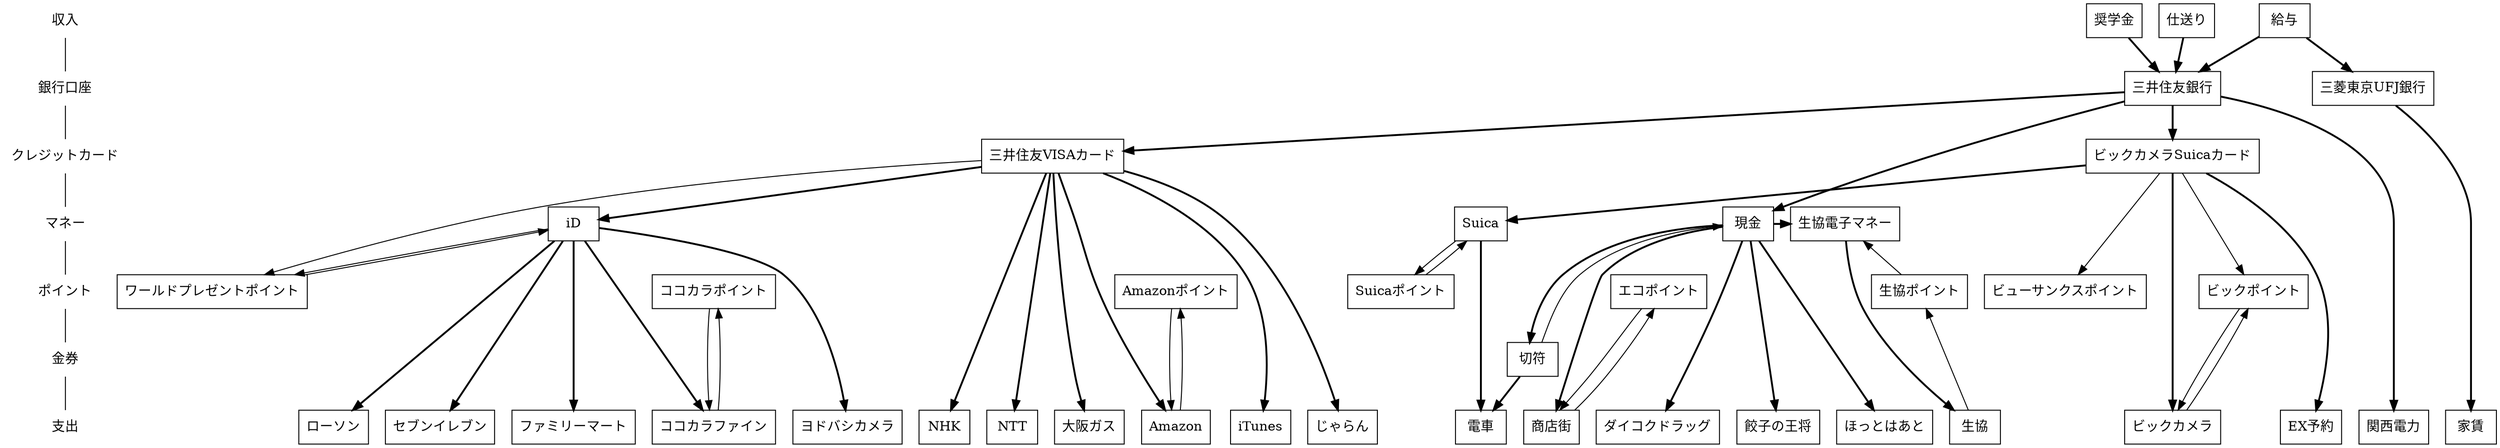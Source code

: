 // dot -Tsvg flow.dot -o flow.svg
digraph "MoneyFlow"
{
	node [ shape = box ];

	"収入", "銀行口座", "クレジットカード", "マネー", "ポイント", "金券", "支出" [shape = none];
	"収入" -> "銀行口座" -> "クレジットカード" -> "マネー" -> "ポイント" -> "金券" -> "支出" [arrowhead = none];
	{
		rank = same; "収入";
		給与;
		奨学金;
		仕送り;
	}

	{
		rank = same; "銀行口座";
		三井住友銀行;
		三菱東京UFJ銀行;
	}

	{
		rank = same; "クレジットカード";
		三井住友VISAカード;
		ビックカメラSuicaカード
	}

	{
		rank = same; "マネー";
		Suica;
		生協電子マネー;
		現金;
		iD;
	}

	{
		rank = same; "ポイント";
		// クレジットカード関係
		ワールドプレゼントポイント;
		ビューサンクスポイント;
		// 独自ポイント
		エコポイント;
		生協ポイント;
		ココカラポイント;
		Suicaポイント;
		ビックポイント;
		Amazonポイント;
	}

	{
		rank = same; "金券";
		切符;
	}

	{
		rank = same; "支出";
		家賃;
		// コンビニ
		ローソン;
		セブンイレブン;
		ファミリーマート;
		// 交通
		電車;
		// インフラ
		NHK;
		NTT;
		関西電力;
		大阪ガス;
		// 店舗
		商店街;
		生協;
		ココカラファイン;
		ダイコクドラッグ;
		ビックカメラ;
		ヨドバシカメラ;
		餃子の王将;
		ほっとはあと;
		// ネット
		Amazon;
		iTunes;
		EX予約;
		じゃらん;
	}

	// SMBC
	給与 -> 三井住友銀行 [style="bold", weight=100];
	奨学金 -> 三井住友銀行 [style="bold", weight=100];
	仕送り -> 三井住友銀行 [style="bold", weight=100];
	三井住友銀行 -> 現金, 関西電力 [style="bold", weight=100];

	// SMBC-Visa
	三井住友銀行 -> 三井住友VISAカード [style="bold", weight=100];
	三井住友VISAカード -> 大阪ガス, NHK, NTT [style="bold", weight=100];
	三井住友VISAカード -> iTunes [style="bold", weight=100];
	三井住友VISAカード -> Amazon [style="bold", weight=100];
	三井住友VISAカード -> じゃらん [style="bold", weight=100];
	三井住友VISAカード -> ワールドプレゼントポイント;
	Amazon -> Amazonポイント -> Amazon;
	// iD
	三井住友VISAカード -> iD [style="bold", weight=100];
	iD -> ローソン [style="bold", weight=100];
	iD -> セブンイレブン [style="bold", weight=100];
	iD -> ファミリーマート [style="bold", weight=100];
	iD -> ココカラファイン [style="bold", weight=100];
	ココカラファイン -> ココカラポイント -> ココカラファイン;
	iD -> ヨドバシカメラ [style="bold", weight=100];
	iD -> ワールドプレゼントポイント -> iD;

	// ビックカメラSuicaカード
	三井住友銀行 -> ビックカメラSuicaカード [style="bold", weight=100];
	ビックカメラSuicaカード -> ビューサンクスポイント;
	ビックカメラSuicaカード -> ビックカメラ [style="bold", weight=100];
	ビックカメラ -> ビックポイント;
	ビックカメラSuicaカード -> ビックポイント -> ビックカメラ;
	ビックカメラSuicaカード -> Suica -> 電車 [style="bold", weight=100];
	ビックカメラSuicaカード -> EX予約 [style="bold", weight=100];
	Suica -> Suicaポイント -> Suica;

	// UFJ
	給与 -> 三菱東京UFJ銀行 [style="bold", weight=100];
	三菱東京UFJ銀行 -> 家賃 [style="bold", weight=100];

	// 現金
	現金 -> 商店街 [style="bold", weight=100];
	商店街 -> エコポイント -> 商店街;
	現金 -> 生協電子マネー [style="bold", weight=100];
	生協電子マネー -> 生協 [style="bold", weight=100];
	生協 -> 生協ポイント -> 生協電子マネー;
	現金 -> ダイコクドラッグ [style="bold", weight=100];
	現金 -> 餃子の王将 [style="bold", weight=100];
	現金 -> ほっとはあと [style="bold", weight=100];

	現金 -> 切符 -> 電車 [style="bold", weight=100];
	切符 -> 現金;
} 
